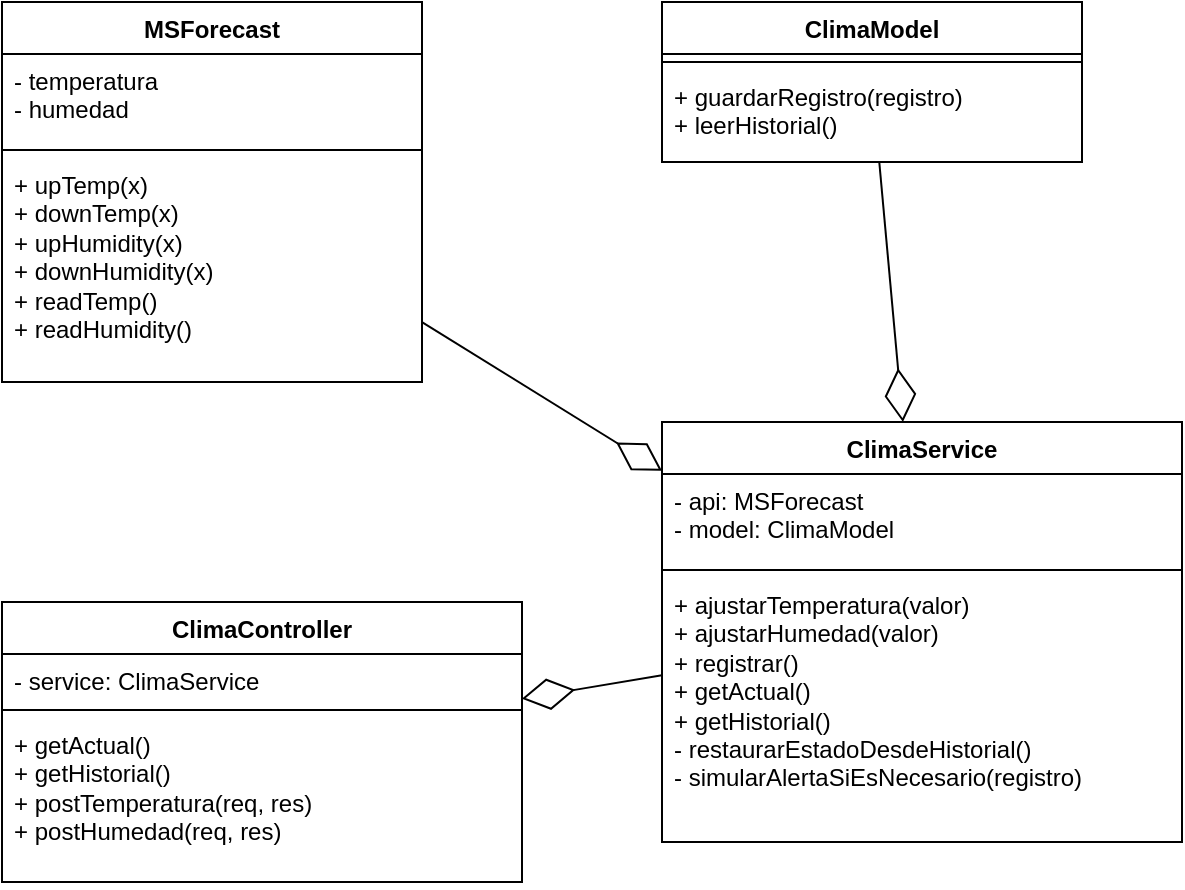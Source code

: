 <mxfile version="27.0.9">
  <diagram name="Página-1" id="5GwL3XxCRGOWdnDcwvxw">
    <mxGraphModel dx="-144" dy="869" grid="1" gridSize="10" guides="1" tooltips="1" connect="1" arrows="1" fold="1" page="1" pageScale="1" pageWidth="827" pageHeight="1169" math="0" shadow="0">
      <root>
        <mxCell id="0" />
        <mxCell id="1" parent="0" />
        <mxCell id="pc865XKwe5RHinoYFdXC-1" value="MSForecast" style="swimlane;fontStyle=1;align=center;verticalAlign=top;childLayout=stackLayout;horizontal=1;startSize=26;horizontalStack=0;resizeParent=1;resizeParentMax=0;resizeLast=0;collapsible=1;marginBottom=0;whiteSpace=wrap;html=1;" vertex="1" parent="1">
          <mxGeometry x="946" y="330" width="210" height="190" as="geometry" />
        </mxCell>
        <mxCell id="pc865XKwe5RHinoYFdXC-2" value="- temperatura&lt;br&gt;- humedad" style="text;strokeColor=none;fillColor=none;align=left;verticalAlign=top;spacingLeft=4;spacingRight=4;overflow=hidden;rotatable=0;points=[[0,0.5],[1,0.5]];portConstraint=eastwest;whiteSpace=wrap;html=1;" vertex="1" parent="pc865XKwe5RHinoYFdXC-1">
          <mxGeometry y="26" width="210" height="44" as="geometry" />
        </mxCell>
        <mxCell id="pc865XKwe5RHinoYFdXC-3" value="" style="line;strokeWidth=1;fillColor=none;align=left;verticalAlign=middle;spacingTop=-1;spacingLeft=3;spacingRight=3;rotatable=0;labelPosition=right;points=[];portConstraint=eastwest;strokeColor=inherit;" vertex="1" parent="pc865XKwe5RHinoYFdXC-1">
          <mxGeometry y="70" width="210" height="8" as="geometry" />
        </mxCell>
        <mxCell id="pc865XKwe5RHinoYFdXC-4" value="+ upTemp(x)&lt;div&gt;+ downTemp(x)&lt;/div&gt;&lt;div&gt;+ upHumidity(x)&lt;/div&gt;&lt;div&gt;+ downHumidity(x)&lt;/div&gt;&lt;div&gt;+ readTemp()&lt;/div&gt;&lt;div&gt;+ readHumidity()&lt;/div&gt;" style="text;strokeColor=none;fillColor=none;align=left;verticalAlign=top;spacingLeft=4;spacingRight=4;overflow=hidden;rotatable=0;points=[[0,0.5],[1,0.5]];portConstraint=eastwest;whiteSpace=wrap;html=1;" vertex="1" parent="pc865XKwe5RHinoYFdXC-1">
          <mxGeometry y="78" width="210" height="112" as="geometry" />
        </mxCell>
        <mxCell id="pc865XKwe5RHinoYFdXC-5" value="ClimaModel" style="swimlane;fontStyle=1;align=center;verticalAlign=top;childLayout=stackLayout;horizontal=1;startSize=26;horizontalStack=0;resizeParent=1;resizeParentMax=0;resizeLast=0;collapsible=1;marginBottom=0;whiteSpace=wrap;html=1;" vertex="1" parent="1">
          <mxGeometry x="1276" y="330" width="210" height="80" as="geometry" />
        </mxCell>
        <mxCell id="pc865XKwe5RHinoYFdXC-7" value="" style="line;strokeWidth=1;fillColor=none;align=left;verticalAlign=middle;spacingTop=-1;spacingLeft=3;spacingRight=3;rotatable=0;labelPosition=right;points=[];portConstraint=eastwest;strokeColor=inherit;" vertex="1" parent="pc865XKwe5RHinoYFdXC-5">
          <mxGeometry y="26" width="210" height="8" as="geometry" />
        </mxCell>
        <mxCell id="pc865XKwe5RHinoYFdXC-8" value="+ guardarRegistro(registro)&lt;div&gt;+ leerHistorial()&lt;/div&gt;&lt;div&gt;&lt;br&gt;&lt;/div&gt;" style="text;strokeColor=none;fillColor=none;align=left;verticalAlign=top;spacingLeft=4;spacingRight=4;overflow=hidden;rotatable=0;points=[[0,0.5],[1,0.5]];portConstraint=eastwest;whiteSpace=wrap;html=1;" vertex="1" parent="pc865XKwe5RHinoYFdXC-5">
          <mxGeometry y="34" width="210" height="46" as="geometry" />
        </mxCell>
        <mxCell id="pc865XKwe5RHinoYFdXC-14" value="ClimaService" style="swimlane;fontStyle=1;align=center;verticalAlign=top;childLayout=stackLayout;horizontal=1;startSize=26;horizontalStack=0;resizeParent=1;resizeParentMax=0;resizeLast=0;collapsible=1;marginBottom=0;whiteSpace=wrap;html=1;" vertex="1" parent="1">
          <mxGeometry x="1276" y="540" width="260" height="210" as="geometry" />
        </mxCell>
        <mxCell id="pc865XKwe5RHinoYFdXC-15" value="- api: MSForecast&#xa;- model: ClimaModel" style="text;strokeColor=none;fillColor=none;align=left;verticalAlign=top;spacingLeft=4;spacingRight=4;overflow=hidden;rotatable=0;points=[[0,0.5],[1,0.5]];portConstraint=eastwest;whiteSpace=wrap;html=1;" vertex="1" parent="pc865XKwe5RHinoYFdXC-14">
          <mxGeometry y="26" width="260" height="44" as="geometry" />
        </mxCell>
        <mxCell id="pc865XKwe5RHinoYFdXC-16" value="" style="line;strokeWidth=1;fillColor=none;align=left;verticalAlign=middle;spacingTop=-1;spacingLeft=3;spacingRight=3;rotatable=0;labelPosition=right;points=[];portConstraint=eastwest;strokeColor=inherit;" vertex="1" parent="pc865XKwe5RHinoYFdXC-14">
          <mxGeometry y="70" width="260" height="8" as="geometry" />
        </mxCell>
        <mxCell id="pc865XKwe5RHinoYFdXC-17" value="+ ajustarTemperatura(valor)&#xa;+ ajustarHumedad(valor)&#xa;+ registrar()&#xa;+ getActual()&#xa;+ getHistorial()&#xa;- restaurarEstadoDesdeHistorial()&#xa;- simularAlertaSiEsNecesario(registro)" style="text;strokeColor=none;fillColor=none;align=left;verticalAlign=top;spacingLeft=4;spacingRight=4;overflow=hidden;rotatable=0;points=[[0,0.5],[1,0.5]];portConstraint=eastwest;whiteSpace=wrap;html=1;" vertex="1" parent="pc865XKwe5RHinoYFdXC-14">
          <mxGeometry y="78" width="260" height="132" as="geometry" />
        </mxCell>
        <mxCell id="pc865XKwe5RHinoYFdXC-18" value="ClimaController" style="swimlane;fontStyle=1;align=center;verticalAlign=top;childLayout=stackLayout;horizontal=1;startSize=26;horizontalStack=0;resizeParent=1;resizeParentMax=0;resizeLast=0;collapsible=1;marginBottom=0;whiteSpace=wrap;html=1;" vertex="1" parent="1">
          <mxGeometry x="946" y="630" width="260" height="140" as="geometry" />
        </mxCell>
        <mxCell id="pc865XKwe5RHinoYFdXC-19" value="- service: ClimaService" style="text;strokeColor=none;fillColor=none;align=left;verticalAlign=top;spacingLeft=4;spacingRight=4;overflow=hidden;rotatable=0;points=[[0,0.5],[1,0.5]];portConstraint=eastwest;whiteSpace=wrap;html=1;" vertex="1" parent="pc865XKwe5RHinoYFdXC-18">
          <mxGeometry y="26" width="260" height="24" as="geometry" />
        </mxCell>
        <mxCell id="pc865XKwe5RHinoYFdXC-20" value="" style="line;strokeWidth=1;fillColor=none;align=left;verticalAlign=middle;spacingTop=-1;spacingLeft=3;spacingRight=3;rotatable=0;labelPosition=right;points=[];portConstraint=eastwest;strokeColor=inherit;" vertex="1" parent="pc865XKwe5RHinoYFdXC-18">
          <mxGeometry y="50" width="260" height="8" as="geometry" />
        </mxCell>
        <mxCell id="pc865XKwe5RHinoYFdXC-21" value="&lt;div&gt;+ getActual()&lt;/div&gt;&lt;div&gt;+ getHistorial()&lt;/div&gt;&lt;div&gt;+ postTemperatura(req, res)&lt;/div&gt;&lt;div&gt;+ postHumedad(req, res)&lt;/div&gt;" style="text;strokeColor=none;fillColor=none;align=left;verticalAlign=top;spacingLeft=4;spacingRight=4;overflow=hidden;rotatable=0;points=[[0,0.5],[1,0.5]];portConstraint=eastwest;whiteSpace=wrap;html=1;" vertex="1" parent="pc865XKwe5RHinoYFdXC-18">
          <mxGeometry y="58" width="260" height="82" as="geometry" />
        </mxCell>
        <mxCell id="pc865XKwe5RHinoYFdXC-22" value="" style="endArrow=diamondThin;endFill=0;endSize=24;html=1;rounded=0;" edge="1" parent="1" source="pc865XKwe5RHinoYFdXC-14" target="pc865XKwe5RHinoYFdXC-18">
          <mxGeometry width="160" relative="1" as="geometry">
            <mxPoint x="1276" y="870" as="sourcePoint" />
            <mxPoint x="1436" y="870" as="targetPoint" />
          </mxGeometry>
        </mxCell>
        <mxCell id="pc865XKwe5RHinoYFdXC-23" value="" style="endArrow=diamondThin;endFill=0;endSize=24;html=1;rounded=0;" edge="1" parent="1" source="pc865XKwe5RHinoYFdXC-1" target="pc865XKwe5RHinoYFdXC-14">
          <mxGeometry width="160" relative="1" as="geometry">
            <mxPoint x="1240" y="701" as="sourcePoint" />
            <mxPoint x="1310" y="690" as="targetPoint" />
          </mxGeometry>
        </mxCell>
        <mxCell id="pc865XKwe5RHinoYFdXC-24" value="" style="endArrow=diamondThin;endFill=0;endSize=24;html=1;rounded=0;" edge="1" parent="1" source="pc865XKwe5RHinoYFdXC-5" target="pc865XKwe5RHinoYFdXC-14">
          <mxGeometry width="160" relative="1" as="geometry">
            <mxPoint x="1260" y="550" as="sourcePoint" />
            <mxPoint x="1380" y="624" as="targetPoint" />
          </mxGeometry>
        </mxCell>
      </root>
    </mxGraphModel>
  </diagram>
</mxfile>
